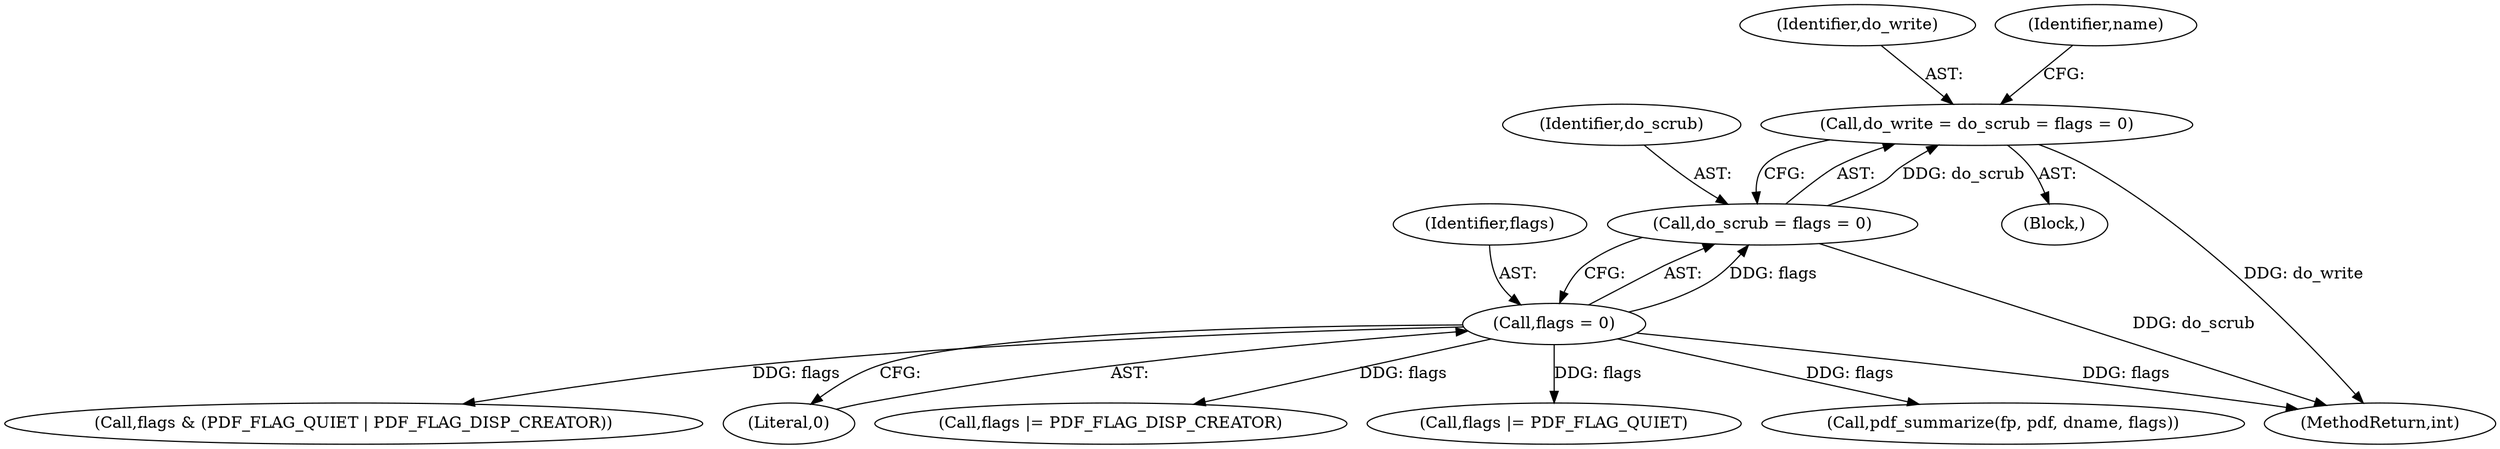 digraph "0_pdfresurrect_0c4120fffa3dffe97b95c486a120eded82afe8a6@API" {
"1000129" [label="(Call,do_write = do_scrub = flags = 0)"];
"1000131" [label="(Call,do_scrub = flags = 0)"];
"1000133" [label="(Call,flags = 0)"];
"1000303" [label="(Call,flags & (PDF_FLAG_QUIET | PDF_FLAG_DISP_CREATOR))"];
"1000130" [label="(Identifier,do_write)"];
"1000129" [label="(Call,do_write = do_scrub = flags = 0)"];
"1000131" [label="(Call,do_scrub = flags = 0)"];
"1000112" [label="(Block,)"];
"1000438" [label="(MethodReturn,int)"];
"1000132" [label="(Identifier,do_scrub)"];
"1000135" [label="(Literal,0)"];
"1000171" [label="(Call,flags |= PDF_FLAG_DISP_CREATOR)"];
"1000137" [label="(Identifier,name)"];
"1000133" [label="(Call,flags = 0)"];
"1000134" [label="(Identifier,flags)"];
"1000184" [label="(Call,flags |= PDF_FLAG_QUIET)"];
"1000413" [label="(Call,pdf_summarize(fp, pdf, dname, flags))"];
"1000129" -> "1000112"  [label="AST: "];
"1000129" -> "1000131"  [label="CFG: "];
"1000130" -> "1000129"  [label="AST: "];
"1000131" -> "1000129"  [label="AST: "];
"1000137" -> "1000129"  [label="CFG: "];
"1000129" -> "1000438"  [label="DDG: do_write"];
"1000131" -> "1000129"  [label="DDG: do_scrub"];
"1000131" -> "1000133"  [label="CFG: "];
"1000132" -> "1000131"  [label="AST: "];
"1000133" -> "1000131"  [label="AST: "];
"1000131" -> "1000438"  [label="DDG: do_scrub"];
"1000133" -> "1000131"  [label="DDG: flags"];
"1000133" -> "1000135"  [label="CFG: "];
"1000134" -> "1000133"  [label="AST: "];
"1000135" -> "1000133"  [label="AST: "];
"1000133" -> "1000438"  [label="DDG: flags"];
"1000133" -> "1000171"  [label="DDG: flags"];
"1000133" -> "1000184"  [label="DDG: flags"];
"1000133" -> "1000303"  [label="DDG: flags"];
"1000133" -> "1000413"  [label="DDG: flags"];
}
